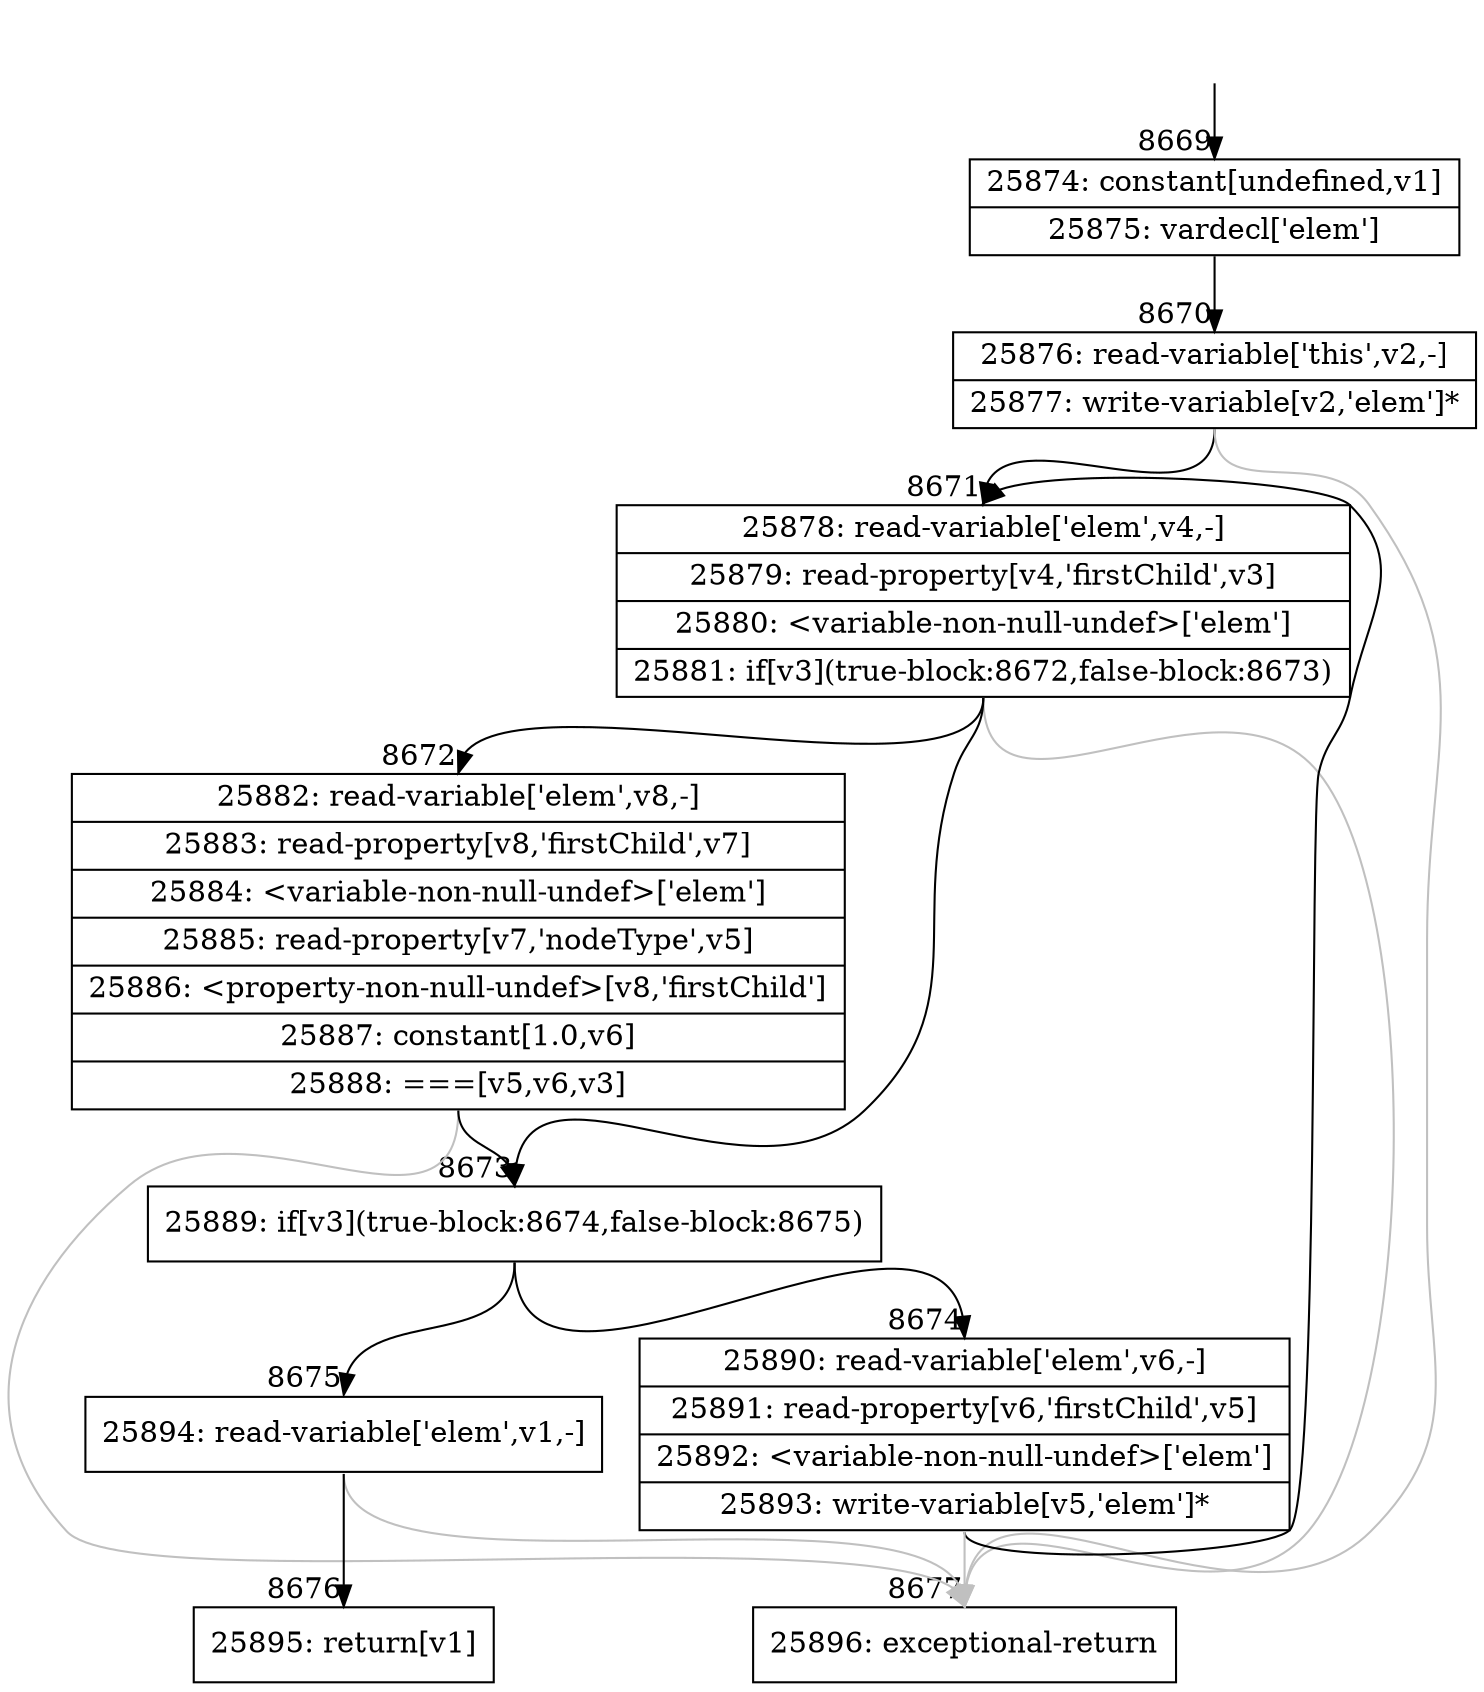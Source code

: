 digraph {
rankdir="TD"
BB_entry530[shape=none,label=""];
BB_entry530 -> BB8669 [tailport=s, headport=n, headlabel="    8669"]
BB8669 [shape=record label="{25874: constant[undefined,v1]|25875: vardecl['elem']}" ] 
BB8669 -> BB8670 [tailport=s, headport=n, headlabel="      8670"]
BB8670 [shape=record label="{25876: read-variable['this',v2,-]|25877: write-variable[v2,'elem']*}" ] 
BB8670 -> BB8671 [tailport=s, headport=n, headlabel="      8671"]
BB8670 -> BB8677 [tailport=s, headport=n, color=gray, headlabel="      8677"]
BB8671 [shape=record label="{25878: read-variable['elem',v4,-]|25879: read-property[v4,'firstChild',v3]|25880: \<variable-non-null-undef\>['elem']|25881: if[v3](true-block:8672,false-block:8673)}" ] 
BB8671 -> BB8673 [tailport=s, headport=n, headlabel="      8673"]
BB8671 -> BB8672 [tailport=s, headport=n, headlabel="      8672"]
BB8671 -> BB8677 [tailport=s, headport=n, color=gray]
BB8672 [shape=record label="{25882: read-variable['elem',v8,-]|25883: read-property[v8,'firstChild',v7]|25884: \<variable-non-null-undef\>['elem']|25885: read-property[v7,'nodeType',v5]|25886: \<property-non-null-undef\>[v8,'firstChild']|25887: constant[1.0,v6]|25888: ===[v5,v6,v3]}" ] 
BB8672 -> BB8673 [tailport=s, headport=n]
BB8672 -> BB8677 [tailport=s, headport=n, color=gray]
BB8673 [shape=record label="{25889: if[v3](true-block:8674,false-block:8675)}" ] 
BB8673 -> BB8674 [tailport=s, headport=n, headlabel="      8674"]
BB8673 -> BB8675 [tailport=s, headport=n, headlabel="      8675"]
BB8674 [shape=record label="{25890: read-variable['elem',v6,-]|25891: read-property[v6,'firstChild',v5]|25892: \<variable-non-null-undef\>['elem']|25893: write-variable[v5,'elem']*}" ] 
BB8674 -> BB8671 [tailport=s, headport=n]
BB8674 -> BB8677 [tailport=s, headport=n, color=gray]
BB8675 [shape=record label="{25894: read-variable['elem',v1,-]}" ] 
BB8675 -> BB8676 [tailport=s, headport=n, headlabel="      8676"]
BB8675 -> BB8677 [tailport=s, headport=n, color=gray]
BB8676 [shape=record label="{25895: return[v1]}" ] 
BB8677 [shape=record label="{25896: exceptional-return}" ] 
}

